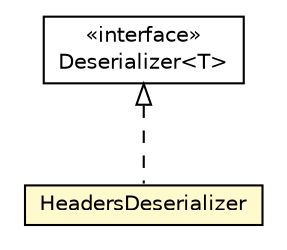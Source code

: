 #!/usr/local/bin/dot
#
# Class diagram 
# Generated by UMLGraph version R5_6-24-gf6e263 (http://www.umlgraph.org/)
#

digraph G {
	edge [fontname="Helvetica",fontsize=10,labelfontname="Helvetica",labelfontsize=10];
	node [fontname="Helvetica",fontsize=10,shape=plaintext];
	nodesep=0.25;
	ranksep=0.5;
	// io.reinert.requestor.core.HeadersDeserializer
	c33518 [label=<<table title="io.reinert.requestor.core.HeadersDeserializer" border="0" cellborder="1" cellspacing="0" cellpadding="2" port="p" bgcolor="lemonChiffon" href="./HeadersDeserializer.html">
		<tr><td><table border="0" cellspacing="0" cellpadding="1">
<tr><td align="center" balign="center"> HeadersDeserializer </td></tr>
		</table></td></tr>
		</table>>, URL="./HeadersDeserializer.html", fontname="Helvetica", fontcolor="black", fontsize=10.0];
	// io.reinert.requestor.core.serialization.Deserializer<T>
	c33641 [label=<<table title="io.reinert.requestor.core.serialization.Deserializer" border="0" cellborder="1" cellspacing="0" cellpadding="2" port="p" href="./serialization/Deserializer.html">
		<tr><td><table border="0" cellspacing="0" cellpadding="1">
<tr><td align="center" balign="center"> &#171;interface&#187; </td></tr>
<tr><td align="center" balign="center"> Deserializer&lt;T&gt; </td></tr>
		</table></td></tr>
		</table>>, URL="./serialization/Deserializer.html", fontname="Helvetica", fontcolor="black", fontsize=10.0];
	//io.reinert.requestor.core.HeadersDeserializer implements io.reinert.requestor.core.serialization.Deserializer<T>
	c33641:p -> c33518:p [dir=back,arrowtail=empty,style=dashed];
}

